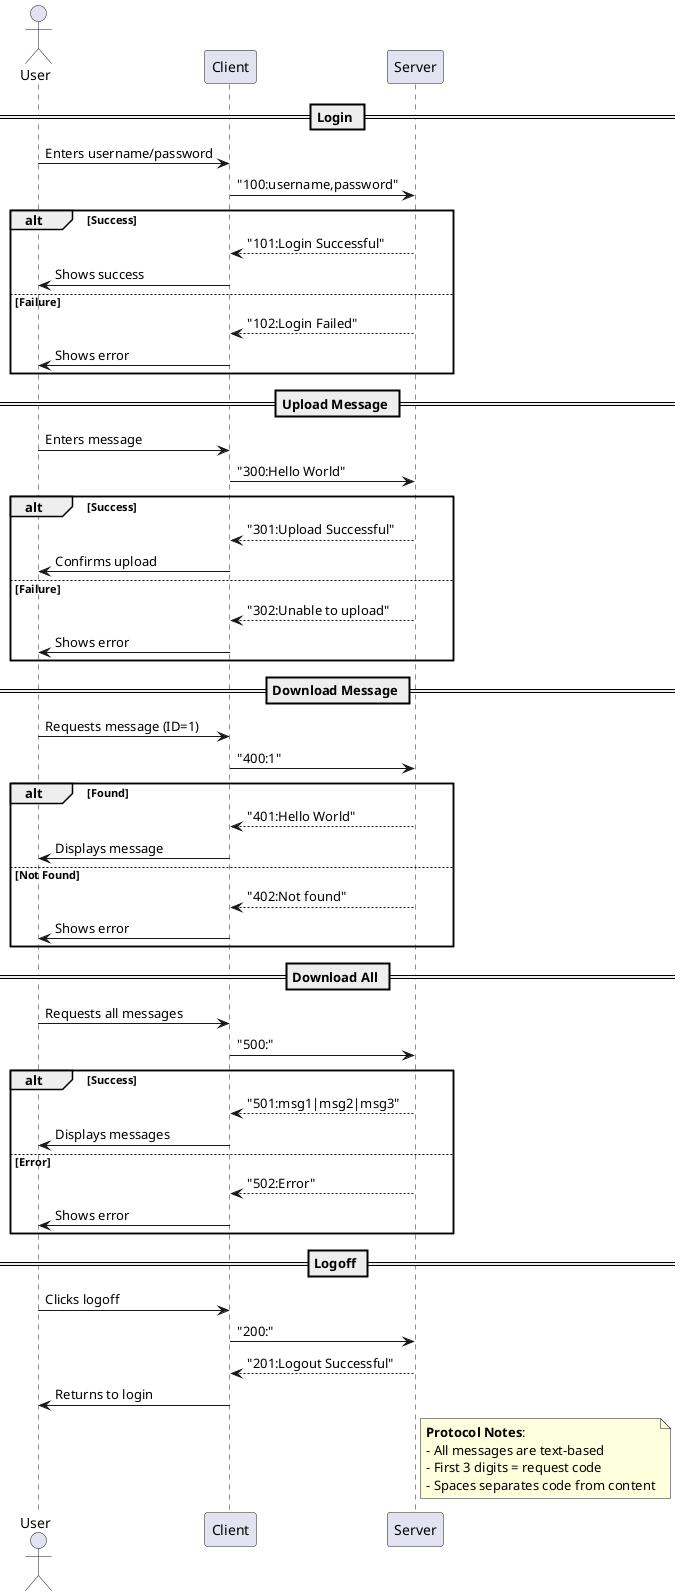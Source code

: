 @startuml SMP_Simplified_Sequence
actor User
participant "Client" as client
participant "Server" as server

== Login ==
User -> client : Enters username/password
client -> server : "100:username,password"
alt Success
    server --> client : "101:Login Successful"
    client -> User : Shows success
else Failure
    server --> client : "102:Login Failed"
    client -> User : Shows error
end

== Upload Message ==
User -> client : Enters message
client -> server : "300:Hello World"
alt Success
    server --> client : "301:Upload Successful"
    client -> User : Confirms upload
else Failure
    server --> client : "302:Unable to upload"
    client -> User : Shows error
end

== Download Message ==
User -> client : Requests message (ID=1)
client -> server : "400:1"
alt Found
    server --> client : "401:Hello World"
    client -> User : Displays message
else Not Found
    server --> client : "402:Not found"
    client -> User : Shows error
end

== Download All ==
User -> client : Requests all messages
client -> server : "500:"
alt Success
    server --> client : "501:msg1|msg2|msg3"
    client -> User : Displays messages
else Error
    server --> client : "502:Error"
    client -> User : Shows error
end

== Logoff ==
User -> client : Clicks logoff
client -> server : "200:"
server --> client : "201:Logout Successful"
client -> User : Returns to login

note right of server
  **Protocol Notes**:
  - All messages are text-based
  - First 3 digits = request code
  - Spaces separates code from content
end note
@enduml